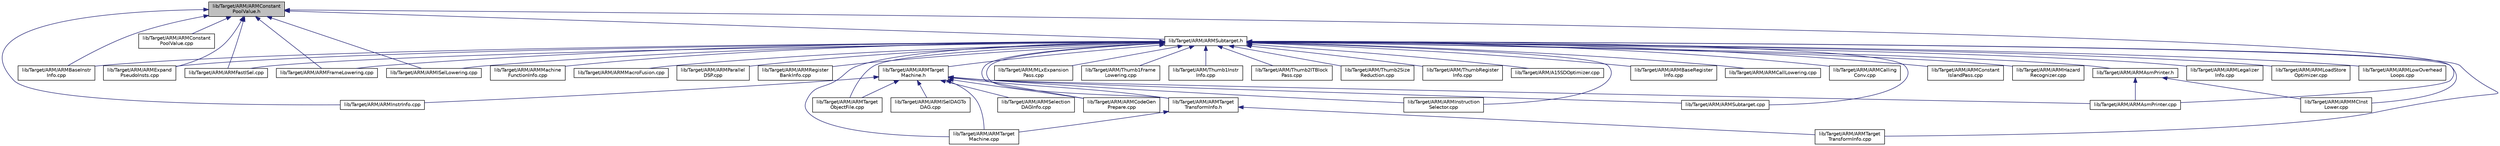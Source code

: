 digraph "lib/Target/ARM/ARMConstantPoolValue.h"
{
 // LATEX_PDF_SIZE
  bgcolor="transparent";
  edge [fontname="Helvetica",fontsize="10",labelfontname="Helvetica",labelfontsize="10"];
  node [fontname="Helvetica",fontsize="10",shape="box"];
  Node1 [label="lib/Target/ARM/ARMConstant\lPoolValue.h",height=0.2,width=0.4,color="black", fillcolor="grey75", style="filled", fontcolor="black",tooltip=" "];
  Node1 -> Node2 [dir="back",color="midnightblue",fontsize="10",style="solid",fontname="Helvetica"];
  Node2 [label="lib/Target/ARM/ARMAsmPrinter.cpp",height=0.2,width=0.4,color="black",URL="$ARMAsmPrinter_8cpp.html",tooltip=" "];
  Node1 -> Node3 [dir="back",color="midnightblue",fontsize="10",style="solid",fontname="Helvetica"];
  Node3 [label="lib/Target/ARM/ARMBaseInstr\lInfo.cpp",height=0.2,width=0.4,color="black",URL="$ARMBaseInstrInfo_8cpp.html",tooltip=" "];
  Node1 -> Node4 [dir="back",color="midnightblue",fontsize="10",style="solid",fontname="Helvetica"];
  Node4 [label="lib/Target/ARM/ARMConstant\lPoolValue.cpp",height=0.2,width=0.4,color="black",URL="$ARMConstantPoolValue_8cpp.html",tooltip=" "];
  Node1 -> Node5 [dir="back",color="midnightblue",fontsize="10",style="solid",fontname="Helvetica"];
  Node5 [label="lib/Target/ARM/ARMExpand\lPseudoInsts.cpp",height=0.2,width=0.4,color="black",URL="$ARMExpandPseudoInsts_8cpp.html",tooltip=" "];
  Node1 -> Node6 [dir="back",color="midnightblue",fontsize="10",style="solid",fontname="Helvetica"];
  Node6 [label="lib/Target/ARM/ARMFastISel.cpp",height=0.2,width=0.4,color="black",URL="$ARMFastISel_8cpp.html",tooltip=" "];
  Node1 -> Node7 [dir="back",color="midnightblue",fontsize="10",style="solid",fontname="Helvetica"];
  Node7 [label="lib/Target/ARM/ARMFrameLowering.cpp",height=0.2,width=0.4,color="black",URL="$ARMFrameLowering_8cpp.html",tooltip=" "];
  Node1 -> Node8 [dir="back",color="midnightblue",fontsize="10",style="solid",fontname="Helvetica"];
  Node8 [label="lib/Target/ARM/ARMISelLowering.cpp",height=0.2,width=0.4,color="black",URL="$ARMISelLowering_8cpp.html",tooltip=" "];
  Node1 -> Node9 [dir="back",color="midnightblue",fontsize="10",style="solid",fontname="Helvetica"];
  Node9 [label="lib/Target/ARM/ARMInstrInfo.cpp",height=0.2,width=0.4,color="black",URL="$ARMInstrInfo_8cpp.html",tooltip=" "];
  Node1 -> Node10 [dir="back",color="midnightblue",fontsize="10",style="solid",fontname="Helvetica"];
  Node10 [label="lib/Target/ARM/ARMSubtarget.h",height=0.2,width=0.4,color="black",URL="$ARMSubtarget_8h.html",tooltip=" "];
  Node10 -> Node11 [dir="back",color="midnightblue",fontsize="10",style="solid",fontname="Helvetica"];
  Node11 [label="lib/Target/ARM/A15SDOptimizer.cpp",height=0.2,width=0.4,color="black",URL="$A15SDOptimizer_8cpp.html",tooltip=" "];
  Node10 -> Node12 [dir="back",color="midnightblue",fontsize="10",style="solid",fontname="Helvetica"];
  Node12 [label="lib/Target/ARM/ARMAsmPrinter.h",height=0.2,width=0.4,color="black",URL="$ARMAsmPrinter_8h.html",tooltip=" "];
  Node12 -> Node2 [dir="back",color="midnightblue",fontsize="10",style="solid",fontname="Helvetica"];
  Node12 -> Node13 [dir="back",color="midnightblue",fontsize="10",style="solid",fontname="Helvetica"];
  Node13 [label="lib/Target/ARM/ARMMCInst\lLower.cpp",height=0.2,width=0.4,color="black",URL="$ARMMCInstLower_8cpp.html",tooltip=" "];
  Node10 -> Node3 [dir="back",color="midnightblue",fontsize="10",style="solid",fontname="Helvetica"];
  Node10 -> Node14 [dir="back",color="midnightblue",fontsize="10",style="solid",fontname="Helvetica"];
  Node14 [label="lib/Target/ARM/ARMBaseRegister\lInfo.cpp",height=0.2,width=0.4,color="black",URL="$ARMBaseRegisterInfo_8cpp.html",tooltip=" "];
  Node10 -> Node15 [dir="back",color="midnightblue",fontsize="10",style="solid",fontname="Helvetica"];
  Node15 [label="lib/Target/ARM/ARMCallLowering.cpp",height=0.2,width=0.4,color="black",URL="$ARMCallLowering_8cpp.html",tooltip="This file implements the lowering of LLVM calls to machine code calls for GlobalISel."];
  Node10 -> Node16 [dir="back",color="midnightblue",fontsize="10",style="solid",fontname="Helvetica"];
  Node16 [label="lib/Target/ARM/ARMCalling\lConv.cpp",height=0.2,width=0.4,color="black",URL="$ARMCallingConv_8cpp.html",tooltip=" "];
  Node10 -> Node17 [dir="back",color="midnightblue",fontsize="10",style="solid",fontname="Helvetica"];
  Node17 [label="lib/Target/ARM/ARMCodeGen\lPrepare.cpp",height=0.2,width=0.4,color="black",URL="$ARMCodeGenPrepare_8cpp.html",tooltip="This pass inserts intrinsics to handle small types that would otherwise be promoted during legalizati..."];
  Node10 -> Node18 [dir="back",color="midnightblue",fontsize="10",style="solid",fontname="Helvetica"];
  Node18 [label="lib/Target/ARM/ARMConstant\lIslandPass.cpp",height=0.2,width=0.4,color="black",URL="$ARMConstantIslandPass_8cpp.html",tooltip=" "];
  Node10 -> Node5 [dir="back",color="midnightblue",fontsize="10",style="solid",fontname="Helvetica"];
  Node10 -> Node6 [dir="back",color="midnightblue",fontsize="10",style="solid",fontname="Helvetica"];
  Node10 -> Node7 [dir="back",color="midnightblue",fontsize="10",style="solid",fontname="Helvetica"];
  Node10 -> Node19 [dir="back",color="midnightblue",fontsize="10",style="solid",fontname="Helvetica"];
  Node19 [label="lib/Target/ARM/ARMHazard\lRecognizer.cpp",height=0.2,width=0.4,color="black",URL="$ARMHazardRecognizer_8cpp.html",tooltip=" "];
  Node10 -> Node8 [dir="back",color="midnightblue",fontsize="10",style="solid",fontname="Helvetica"];
  Node10 -> Node20 [dir="back",color="midnightblue",fontsize="10",style="solid",fontname="Helvetica"];
  Node20 [label="lib/Target/ARM/ARMInstruction\lSelector.cpp",height=0.2,width=0.4,color="black",URL="$ARMInstructionSelector_8cpp.html",tooltip="This file implements the targeting of the InstructionSelector class for ARM."];
  Node10 -> Node21 [dir="back",color="midnightblue",fontsize="10",style="solid",fontname="Helvetica"];
  Node21 [label="lib/Target/ARM/ARMLegalizer\lInfo.cpp",height=0.2,width=0.4,color="black",URL="$ARMLegalizerInfo_8cpp.html",tooltip="This file implements the targeting of the Machinelegalizer class for ARM."];
  Node10 -> Node22 [dir="back",color="midnightblue",fontsize="10",style="solid",fontname="Helvetica"];
  Node22 [label="lib/Target/ARM/ARMLoadStore\lOptimizer.cpp",height=0.2,width=0.4,color="black",URL="$ARMLoadStoreOptimizer_8cpp.html",tooltip=" "];
  Node10 -> Node23 [dir="back",color="midnightblue",fontsize="10",style="solid",fontname="Helvetica"];
  Node23 [label="lib/Target/ARM/ARMLowOverhead\lLoops.cpp",height=0.2,width=0.4,color="black",URL="$ARMLowOverheadLoops_8cpp.html",tooltip="Finalize v8.1-m low-overhead loops by converting the associated pseudo instructions into machine oper..."];
  Node10 -> Node13 [dir="back",color="midnightblue",fontsize="10",style="solid",fontname="Helvetica"];
  Node10 -> Node24 [dir="back",color="midnightblue",fontsize="10",style="solid",fontname="Helvetica"];
  Node24 [label="lib/Target/ARM/ARMMachine\lFunctionInfo.cpp",height=0.2,width=0.4,color="black",URL="$ARMMachineFunctionInfo_8cpp.html",tooltip=" "];
  Node10 -> Node25 [dir="back",color="midnightblue",fontsize="10",style="solid",fontname="Helvetica"];
  Node25 [label="lib/Target/ARM/ARMMacroFusion.cpp",height=0.2,width=0.4,color="black",URL="$ARMMacroFusion_8cpp.html",tooltip=" "];
  Node10 -> Node26 [dir="back",color="midnightblue",fontsize="10",style="solid",fontname="Helvetica"];
  Node26 [label="lib/Target/ARM/ARMParallel\lDSP.cpp",height=0.2,width=0.4,color="black",URL="$ARMParallelDSP_8cpp.html",tooltip="Armv6 introduced instructions to perform 32-bit SIMD operations."];
  Node10 -> Node27 [dir="back",color="midnightblue",fontsize="10",style="solid",fontname="Helvetica"];
  Node27 [label="lib/Target/ARM/ARMRegister\lBankInfo.cpp",height=0.2,width=0.4,color="black",URL="$ARMRegisterBankInfo_8cpp.html",tooltip="This file implements the targeting of the RegisterBankInfo class for ARM."];
  Node10 -> Node28 [dir="back",color="midnightblue",fontsize="10",style="solid",fontname="Helvetica"];
  Node28 [label="lib/Target/ARM/ARMSubtarget.cpp",height=0.2,width=0.4,color="black",URL="$ARMSubtarget_8cpp.html",tooltip=" "];
  Node10 -> Node29 [dir="back",color="midnightblue",fontsize="10",style="solid",fontname="Helvetica"];
  Node29 [label="lib/Target/ARM/ARMTarget\lMachine.cpp",height=0.2,width=0.4,color="black",URL="$ARMTargetMachine_8cpp.html",tooltip=" "];
  Node10 -> Node30 [dir="back",color="midnightblue",fontsize="10",style="solid",fontname="Helvetica"];
  Node30 [label="lib/Target/ARM/ARMTarget\lMachine.h",height=0.2,width=0.4,color="black",URL="$ARMTargetMachine_8h.html",tooltip=" "];
  Node30 -> Node2 [dir="back",color="midnightblue",fontsize="10",style="solid",fontname="Helvetica"];
  Node30 -> Node17 [dir="back",color="midnightblue",fontsize="10",style="solid",fontname="Helvetica"];
  Node30 -> Node31 [dir="back",color="midnightblue",fontsize="10",style="solid",fontname="Helvetica"];
  Node31 [label="lib/Target/ARM/ARMISelDAGTo\lDAG.cpp",height=0.2,width=0.4,color="black",URL="$ARMISelDAGToDAG_8cpp.html",tooltip=" "];
  Node30 -> Node9 [dir="back",color="midnightblue",fontsize="10",style="solid",fontname="Helvetica"];
  Node30 -> Node20 [dir="back",color="midnightblue",fontsize="10",style="solid",fontname="Helvetica"];
  Node30 -> Node32 [dir="back",color="midnightblue",fontsize="10",style="solid",fontname="Helvetica"];
  Node32 [label="lib/Target/ARM/ARMSelection\lDAGInfo.cpp",height=0.2,width=0.4,color="black",URL="$ARMSelectionDAGInfo_8cpp.html",tooltip=" "];
  Node30 -> Node28 [dir="back",color="midnightblue",fontsize="10",style="solid",fontname="Helvetica"];
  Node30 -> Node29 [dir="back",color="midnightblue",fontsize="10",style="solid",fontname="Helvetica"];
  Node30 -> Node33 [dir="back",color="midnightblue",fontsize="10",style="solid",fontname="Helvetica"];
  Node33 [label="lib/Target/ARM/ARMTarget\lObjectFile.cpp",height=0.2,width=0.4,color="black",URL="$ARMTargetObjectFile_8cpp.html",tooltip=" "];
  Node30 -> Node34 [dir="back",color="midnightblue",fontsize="10",style="solid",fontname="Helvetica"];
  Node34 [label="lib/Target/ARM/ARMTarget\lTransformInfo.h",height=0.2,width=0.4,color="black",URL="$ARMTargetTransformInfo_8h.html",tooltip="This file a TargetTransformInfo::Concept conforming object specific to the ARM target machine."];
  Node34 -> Node29 [dir="back",color="midnightblue",fontsize="10",style="solid",fontname="Helvetica"];
  Node34 -> Node35 [dir="back",color="midnightblue",fontsize="10",style="solid",fontname="Helvetica"];
  Node35 [label="lib/Target/ARM/ARMTarget\lTransformInfo.cpp",height=0.2,width=0.4,color="black",URL="$ARMTargetTransformInfo_8cpp.html",tooltip=" "];
  Node10 -> Node33 [dir="back",color="midnightblue",fontsize="10",style="solid",fontname="Helvetica"];
  Node10 -> Node35 [dir="back",color="midnightblue",fontsize="10",style="solid",fontname="Helvetica"];
  Node10 -> Node34 [dir="back",color="midnightblue",fontsize="10",style="solid",fontname="Helvetica"];
  Node10 -> Node36 [dir="back",color="midnightblue",fontsize="10",style="solid",fontname="Helvetica"];
  Node36 [label="lib/Target/ARM/MLxExpansion\lPass.cpp",height=0.2,width=0.4,color="black",URL="$MLxExpansionPass_8cpp.html",tooltip=" "];
  Node10 -> Node37 [dir="back",color="midnightblue",fontsize="10",style="solid",fontname="Helvetica"];
  Node37 [label="lib/Target/ARM/Thumb1Frame\lLowering.cpp",height=0.2,width=0.4,color="black",URL="$Thumb1FrameLowering_8cpp.html",tooltip=" "];
  Node10 -> Node38 [dir="back",color="midnightblue",fontsize="10",style="solid",fontname="Helvetica"];
  Node38 [label="lib/Target/ARM/Thumb1Instr\lInfo.cpp",height=0.2,width=0.4,color="black",URL="$Thumb1InstrInfo_8cpp.html",tooltip=" "];
  Node10 -> Node39 [dir="back",color="midnightblue",fontsize="10",style="solid",fontname="Helvetica"];
  Node39 [label="lib/Target/ARM/Thumb2ITBlock\lPass.cpp",height=0.2,width=0.4,color="black",URL="$Thumb2ITBlockPass_8cpp.html",tooltip=" "];
  Node10 -> Node40 [dir="back",color="midnightblue",fontsize="10",style="solid",fontname="Helvetica"];
  Node40 [label="lib/Target/ARM/Thumb2Size\lReduction.cpp",height=0.2,width=0.4,color="black",URL="$Thumb2SizeReduction_8cpp.html",tooltip=" "];
  Node10 -> Node41 [dir="back",color="midnightblue",fontsize="10",style="solid",fontname="Helvetica"];
  Node41 [label="lib/Target/ARM/ThumbRegister\lInfo.cpp",height=0.2,width=0.4,color="black",URL="$ThumbRegisterInfo_8cpp.html",tooltip=" "];
}
